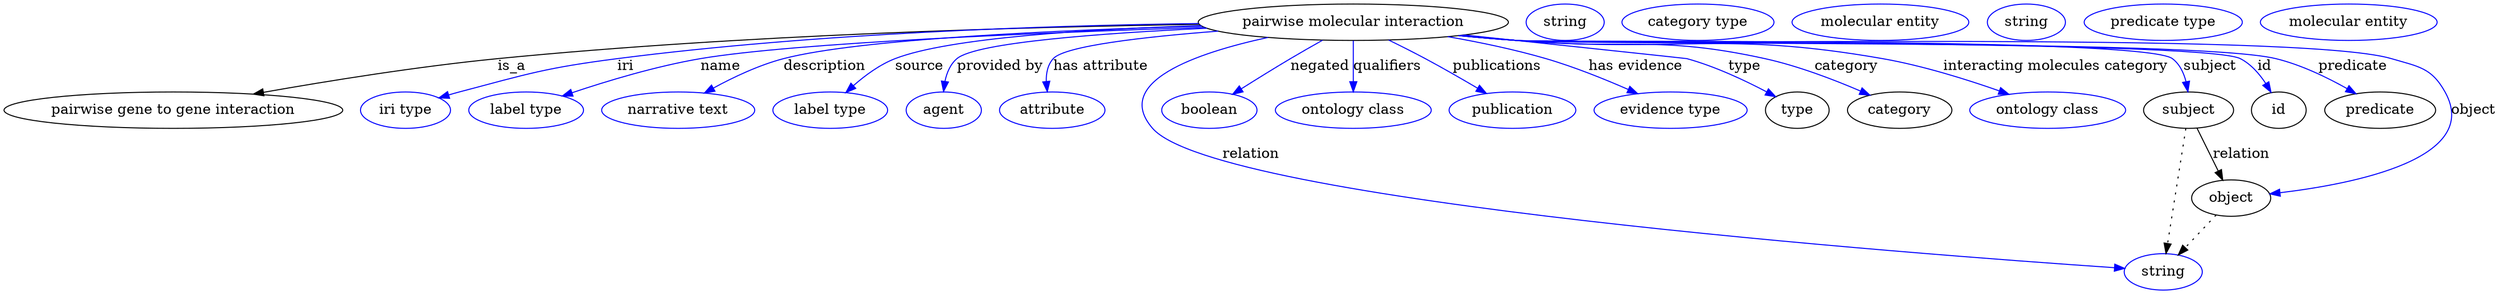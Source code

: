digraph {
	graph [bb="0,0,2457,283"];
	node [label="\N"];
	"pairwise molecular interaction"	[height=0.5,
		label="pairwise molecular interaction",
		pos="1330,265",
		width=4.2427];
	"pairwise gene to gene interaction"	[height=0.5,
		pos="167.04,178",
		width=4.6399];
	"pairwise molecular interaction" -> "pairwise gene to gene interaction"	[label=is_a,
		lp="501.04,221.5",
		pos="e,245.95,193.89 1178.2,262.87 1009.1,260.42 727.93,252.74 487.04,229 408.56,221.26 320.02,207 256.01,195.68"];
	iri	[color=blue,
		height=0.5,
		label="iri type",
		pos="396.04,178",
		width=1.2277];
	"pairwise molecular interaction" -> iri	[color=blue,
		label=iri,
		lp="613.04,221.5",
		pos="e,428.96,190.13 1177.4,263.72 1030.2,261.77 801.56,254.36 605.04,229 534.75,219.93 517.53,214.18 449.04,196 445.66,195.11 442.19,\
194.12 438.71,193.1",
		style=solid];
	name	[color=blue,
		height=0.5,
		label="label type",
		pos="515.04,178",
		width=1.5707];
	"pairwise molecular interaction" -> name	[color=blue,
		label=name,
		lp="707.04,221.5",
		pos="e,550.71,191.97 1183.2,259.9 1023.6,254.74 778.85,244.63 687.04,229 643.23,221.54 594.74,206.83 560.44,195.29",
		style=solid];
	description	[color=blue,
		height=0.5,
		label="narrative text",
		pos="665.04,178",
		width=2.0943];
	"pairwise molecular interaction" -> description	[color=blue,
		label=description,
		lp="809.54,221.5",
		pos="e,690.88,194.91 1180.8,261.14 1041.4,257.3 843.93,248.54 769.04,229 744.77,222.67 719.37,210.57 699.75,199.87",
		style=solid];
	source	[color=blue,
		height=0.5,
		label="label type",
		pos="815.04,178",
		width=1.5707];
	"pairwise molecular interaction" -> source	[color=blue,
		label=source,
		lp="903.04,221.5",
		pos="e,830.45,195.36 1180,261.62 1070.5,258.14 932.25,249.66 879.04,229 863.91,223.13 849.45,212.43 838.12,202.44",
		style=solid];
	"provided by"	[color=blue,
		height=0.5,
		label=agent,
		pos="927.04,178",
		width=1.0291];
	"pairwise molecular interaction" -> "provided by"	[color=blue,
		label="provided by",
		lp="982.54,221.5",
		pos="e,926.79,196.46 1185.9,259.03 1082.7,254.14 958.93,245.01 940.04,229 933.42,223.39 929.95,214.89 928.19,206.48",
		style=solid];
	"has attribute"	[color=blue,
		height=0.5,
		label=attribute,
		pos="1034,178",
		width=1.4443];
	"pairwise molecular interaction" -> "has attribute"	[color=blue,
		label="has attribute",
		lp="1082,221.5",
		pos="e,1029.2,196.37 1196.7,256.13 1123.9,250.45 1046.4,241.56 1035,229 1029.5,222.94 1028,214.57 1028.1,206.41",
		style=solid];
	relation	[color=blue,
		height=0.5,
		label=string,
		pos="2129,18",
		width=1.0652];
	"pairwise molecular interaction" -> relation	[color=blue,
		label=relation,
		lp="1230,134.5",
		pos="e,2091.3,21.459 1246.2,249.86 1176.1,234.48 1093.3,205.77 1133,160 1196.2,87.245 1890.7,35.139 2081.1,22.153",
		style=solid];
	negated	[color=blue,
		height=0.5,
		label=boolean,
		pos="1189,178",
		width=1.2999];
	"pairwise molecular interaction" -> negated	[color=blue,
		label=negated,
		lp="1297,221.5",
		pos="e,1212,193.97 1299.6,247.21 1289.5,241.54 1278.2,235.09 1268,229 1252.2,219.55 1234.9,208.65 1220.5,199.45",
		style=solid];
	qualifiers	[color=blue,
		height=0.5,
		label="ontology class",
		pos="1330,178",
		width=2.1304];
	"pairwise molecular interaction" -> qualifiers	[color=blue,
		label=qualifiers,
		lp="1363.5,221.5",
		pos="e,1330,196.18 1330,246.8 1330,235.16 1330,219.55 1330,206.24",
		style=solid];
	publications	[color=blue,
		height=0.5,
		label=publication,
		pos="1487,178",
		width=1.7332];
	"pairwise molecular interaction" -> publications	[color=blue,
		label=publications,
		lp="1472,221.5",
		pos="e,1461.3,194.57 1364.9,247.38 1376.5,241.72 1389.4,235.24 1401,229 1418.2,219.79 1437,208.98 1452.5,199.78",
		style=solid];
	"has evidence"	[color=blue,
		height=0.5,
		label="evidence type",
		pos="1643,178",
		width=2.0943];
	"pairwise molecular interaction" -> "has evidence"	[color=blue,
		label="has evidence",
		lp="1608.5,221.5",
		pos="e,1610.5,194.34 1423.2,250.74 1454.3,245.28 1489,238.07 1520,229 1547.7,220.91 1577.8,208.77 1601.2,198.47",
		style=solid];
	type	[height=0.5,
		pos="1768,178",
		width=0.86659];
	"pairwise molecular interaction" -> type	[color=blue,
		label=type,
		lp="1716,221.5",
		pos="e,1746.7,191.32 1439.9,252.42 1535,242.37 1657.7,229.37 1659,229 1686.8,221.36 1716.5,207.35 1737.8,196.1",
		style=solid];
	category	[height=0.5,
		pos="1869,178",
		width=1.4263];
	"pairwise molecular interaction" -> category	[color=blue,
		label=category,
		lp="1816.5,221.5",
		pos="e,1839.7,192.83 1438,252.2 1456.1,250.36 1474.6,248.56 1492,247 1600.3,237.32 1629.8,252.37 1736,229 1768.7,221.81 1804.1,208.2 \
1830.2,196.99",
		style=solid];
	"interacting molecules category"	[color=blue,
		height=0.5,
		label="ontology class",
		pos="2015,178",
		width=2.1304];
	"pairwise molecular interaction" -> "interacting molecules category"	[color=blue,
		label="interacting molecules category",
		lp="2023,221.5",
		pos="e,1976.8,193.67 1436.3,252.01 1454.8,250.16 1474,248.4 1492,247 1651.8,234.64 1694.2,256.7 1852,229 1891.7,222.04 1935.2,208.38 \
1967.3,197.09",
		style=solid];
	subject	[height=0.5,
		pos="2154,178",
		width=1.2277];
	"pairwise molecular interaction" -> subject	[color=blue,
		label=subject,
		lp="2175,221.5",
		pos="e,2153.4,196.26 1434.5,251.85 1453.6,249.96 1473.4,248.23 1492,247 1527.9,244.62 2109.3,250.57 2138,229 2145.3,223.57 2149.3,214.84 \
2151.5,206.19",
		style=solid];
	id	[height=0.5,
		pos="2243,178",
		width=0.75];
	"pairwise molecular interaction" -> id	[color=blue,
		label=id,
		lp="2229,221.5",
		pos="e,2235.3,195.72 1434.5,251.81 1453.6,249.93 1473.4,248.21 1492,247 1531.6,244.43 2169.8,247.05 2205,229 2215.5,223.65 2223.9,213.97 \
2230.1,204.53",
		style=solid];
	predicate	[height=0.5,
		pos="2343,178",
		width=1.5165];
	"pairwise molecular interaction" -> predicate	[color=blue,
		label=predicate,
		lp="2316,221.5",
		pos="e,2319.2,194.24 1434.5,251.79 1453.6,249.91 1473.4,248.2 1492,247 1575,241.66 2159.2,248.6 2240,229 2264.9,222.97 2290.8,210.38 \
2310.4,199.34",
		style=solid];
	object	[height=0.5,
		pos="2196,91",
		width=1.0832];
	"pairwise molecular interaction" -> object	[color=blue,
		label=object,
		lp="2435,178",
		pos="e,2234.2,95.187 1434.1,251.78 1453.3,249.89 1473.3,248.18 1492,247 1587.6,241 2262.2,256.29 2354,229 2380.6,221.09 2393.6,220.26 \
2407,196 2443.7,130.07 2317.6,105.14 2244.6,96.367",
		style=solid];
	association_type	[color=blue,
		height=0.5,
		label=string,
		pos="1539,265",
		width=1.0652];
	association_category	[color=blue,
		height=0.5,
		label="category type",
		pos="1670,265",
		width=2.0762];
	subject -> relation	[pos="e,2131.8,36.188 2151.3,159.79 2147,132.48 2138.5,78.994 2133.4,46.38",
		style=dotted];
	subject -> object	[label=relation,
		lp="2206,134.5",
		pos="e,2187.8,108.76 2162.3,160.21 2168.3,148.1 2176.5,131.53 2183.3,117.76"];
	"pairwise molecular interaction_subject"	[color=blue,
		height=0.5,
		label="molecular entity",
		pos="1850,265",
		width=2.4192];
	"pairwise molecular interaction_id"	[color=blue,
		height=0.5,
		label=string,
		pos="1993,265",
		width=1.0652];
	"pairwise molecular interaction_predicate"	[color=blue,
		height=0.5,
		label="predicate type",
		pos="2127,265",
		width=2.1665];
	object -> relation	[pos="e,2143.9,34.713 2181.2,74.243 2172.2,64.775 2160.7,52.56 2150.8,42.024",
		style=dotted];
	"pairwise molecular interaction_object"	[color=blue,
		height=0.5,
		label="molecular entity",
		pos="2310,265",
		width=2.4192];
}
